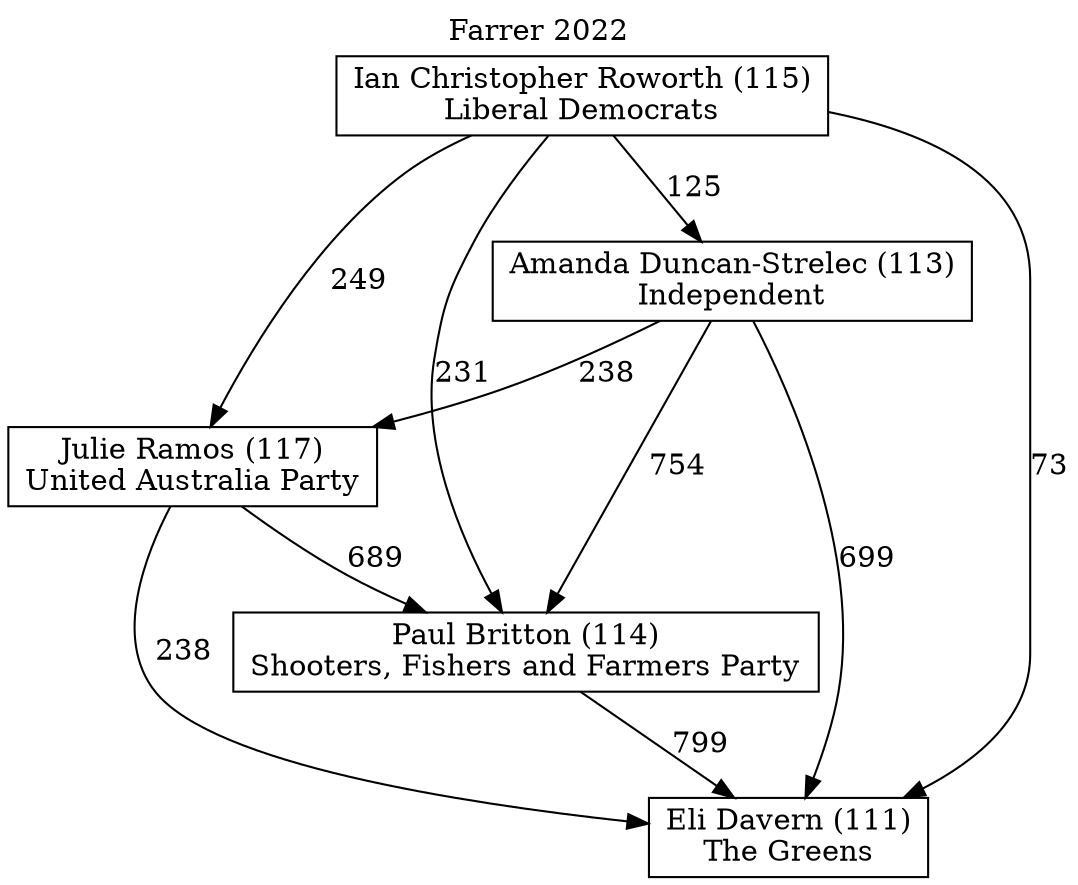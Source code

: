 // House preference flow
digraph "Eli Davern (111)_Farrer_2022" {
	graph [label="Farrer 2022" labelloc=t mclimit=10]
	node [shape=box]
	"Julie Ramos (117)" [label="Julie Ramos (117)
United Australia Party"]
	"Eli Davern (111)" [label="Eli Davern (111)
The Greens"]
	"Amanda Duncan-Strelec (113)" [label="Amanda Duncan-Strelec (113)
Independent"]
	"Ian Christopher Roworth (115)" [label="Ian Christopher Roworth (115)
Liberal Democrats"]
	"Paul Britton (114)" [label="Paul Britton (114)
Shooters, Fishers and Farmers Party"]
	"Amanda Duncan-Strelec (113)" -> "Julie Ramos (117)" [label=238]
	"Julie Ramos (117)" -> "Paul Britton (114)" [label=689]
	"Paul Britton (114)" -> "Eli Davern (111)" [label=799]
	"Amanda Duncan-Strelec (113)" -> "Paul Britton (114)" [label=754]
	"Ian Christopher Roworth (115)" -> "Julie Ramos (117)" [label=249]
	"Ian Christopher Roworth (115)" -> "Eli Davern (111)" [label=73]
	"Julie Ramos (117)" -> "Eli Davern (111)" [label=238]
	"Ian Christopher Roworth (115)" -> "Paul Britton (114)" [label=231]
	"Amanda Duncan-Strelec (113)" -> "Eli Davern (111)" [label=699]
	"Ian Christopher Roworth (115)" -> "Amanda Duncan-Strelec (113)" [label=125]
}
